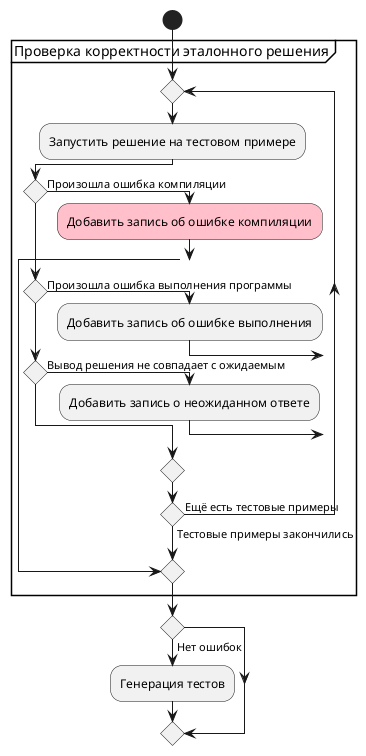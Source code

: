 @startuml проверка коррктности эталонного решения

!pragma useVerticalIf on

start
group Проверка корректности эталонного решения
repeat
    :Запустить решение на тестовом примере;
    if () then (Произошла ошибка компиляции)
        #pink :Добавить запись об ошибке компиляции;
        break;
    elseif () then (Произошла ошибка выполнения программы)
        :Добавить запись об ошибке выполнения;
    elseif () then (Вывод решения не совпадает с ожидаемым)
        :Добавить запись о неожиданном ответе;
    endif
repeat while () is (Ещё есть тестовые примеры) not (Тестовые примеры закончились)
end group
if () then (Нет ошибок)
    :Генерация тестов;
endif

@enduml